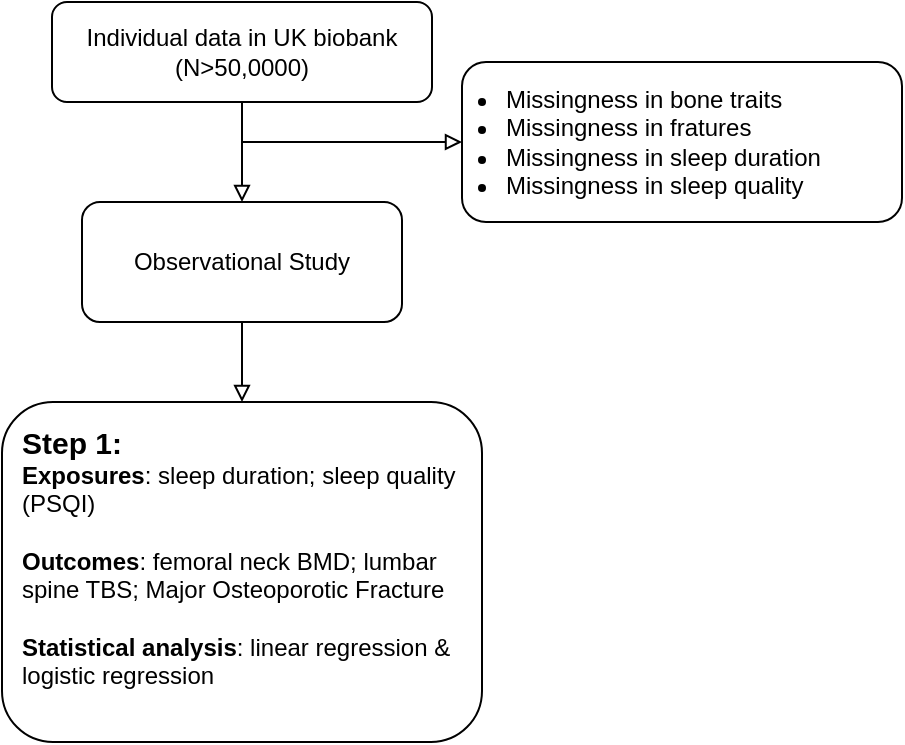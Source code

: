 <mxfile version="26.1.1">
  <diagram id="C5RBs43oDa-KdzZeNtuy" name="Page-1">
    <mxGraphModel dx="786" dy="477" grid="1" gridSize="10" guides="1" tooltips="1" connect="1" arrows="1" fold="1" page="1" pageScale="1" pageWidth="827" pageHeight="1169" math="0" shadow="0">
      <root>
        <mxCell id="WIyWlLk6GJQsqaUBKTNV-0" />
        <mxCell id="WIyWlLk6GJQsqaUBKTNV-1" parent="WIyWlLk6GJQsqaUBKTNV-0" />
        <mxCell id="WIyWlLk6GJQsqaUBKTNV-2" value="" style="rounded=0;html=1;jettySize=auto;orthogonalLoop=1;fontSize=11;endArrow=block;endFill=0;strokeWidth=1;shadow=0;labelBackgroundColor=none;edgeStyle=orthogonalEdgeStyle;" parent="WIyWlLk6GJQsqaUBKTNV-1" source="WIyWlLk6GJQsqaUBKTNV-3" edge="1">
          <mxGeometry relative="1" as="geometry">
            <mxPoint x="340" y="170" as="targetPoint" />
          </mxGeometry>
        </mxCell>
        <mxCell id="WIyWlLk6GJQsqaUBKTNV-3" value="Individual data in UK biobank (N&amp;gt;50,0000)" style="rounded=1;whiteSpace=wrap;html=1;fontSize=12;glass=0;strokeWidth=1;shadow=0;" parent="WIyWlLk6GJQsqaUBKTNV-1" vertex="1">
          <mxGeometry x="245" y="70" width="190" height="50" as="geometry" />
        </mxCell>
        <mxCell id="4M1V7Egi61zOUPNM_4ar-9" value="" style="edgeStyle=orthogonalEdgeStyle;rounded=0;orthogonalLoop=1;jettySize=auto;html=1;endArrow=block;endFill=0;" parent="WIyWlLk6GJQsqaUBKTNV-1" source="4M1V7Egi61zOUPNM_4ar-3" target="4M1V7Egi61zOUPNM_4ar-8" edge="1">
          <mxGeometry relative="1" as="geometry" />
        </mxCell>
        <mxCell id="4M1V7Egi61zOUPNM_4ar-3" value="Observational Study" style="rounded=1;whiteSpace=wrap;html=1;" parent="WIyWlLk6GJQsqaUBKTNV-1" vertex="1">
          <mxGeometry x="260" y="170" width="160" height="60" as="geometry" />
        </mxCell>
        <mxCell id="4M1V7Egi61zOUPNM_4ar-6" value="" style="endArrow=block;html=1;rounded=0;endFill=0;" parent="WIyWlLk6GJQsqaUBKTNV-1" edge="1">
          <mxGeometry width="50" height="50" relative="1" as="geometry">
            <mxPoint x="340" y="140" as="sourcePoint" />
            <mxPoint x="450" y="140" as="targetPoint" />
          </mxGeometry>
        </mxCell>
        <mxCell id="4M1V7Egi61zOUPNM_4ar-7" value="&lt;ul&gt;&lt;li&gt;Missingness in bone traits&lt;/li&gt;&lt;li&gt;Missingness in fratures&lt;/li&gt;&lt;li&gt;Missingness in sleep duration&lt;/li&gt;&lt;li&gt;Missingness in sleep quality&lt;/li&gt;&lt;/ul&gt;" style="rounded=1;whiteSpace=wrap;html=1;align=left;labelBackgroundColor=none;labelBorderColor=none;spacingLeft=-20;" parent="WIyWlLk6GJQsqaUBKTNV-1" vertex="1">
          <mxGeometry x="450" y="100" width="220" height="80" as="geometry" />
        </mxCell>
        <mxCell id="4M1V7Egi61zOUPNM_4ar-8" value="&lt;b&gt;&lt;font style=&quot;font-size: 15px;&quot;&gt;Step 1:&amp;nbsp;&lt;/font&gt;&lt;/b&gt;&lt;div&gt;&lt;b&gt;Exposures&lt;/b&gt;: sleep duration; sleep quality (PSQI)&lt;br&gt;&lt;/div&gt;&lt;div&gt;&lt;br&gt;&lt;/div&gt;&lt;div&gt;&lt;b&gt;Outcomes&lt;/b&gt;: femoral neck BMD; lumbar spine TBS; Major Osteoporotic Fracture&lt;/div&gt;&lt;div&gt;&lt;br&gt;&lt;/div&gt;&lt;div&gt;&lt;b&gt;Statistical analysis&lt;/b&gt;: linear regression &amp;amp; logistic regression&lt;/div&gt;&lt;div&gt;&lt;br&gt;&lt;/div&gt;" style="whiteSpace=wrap;html=1;rounded=1;align=left;labelPosition=center;verticalLabelPosition=middle;verticalAlign=middle;labelBackgroundColor=none;spacingLeft=0;spacing=10;" parent="WIyWlLk6GJQsqaUBKTNV-1" vertex="1">
          <mxGeometry x="220" y="270" width="240" height="170" as="geometry" />
        </mxCell>
      </root>
    </mxGraphModel>
  </diagram>
</mxfile>
